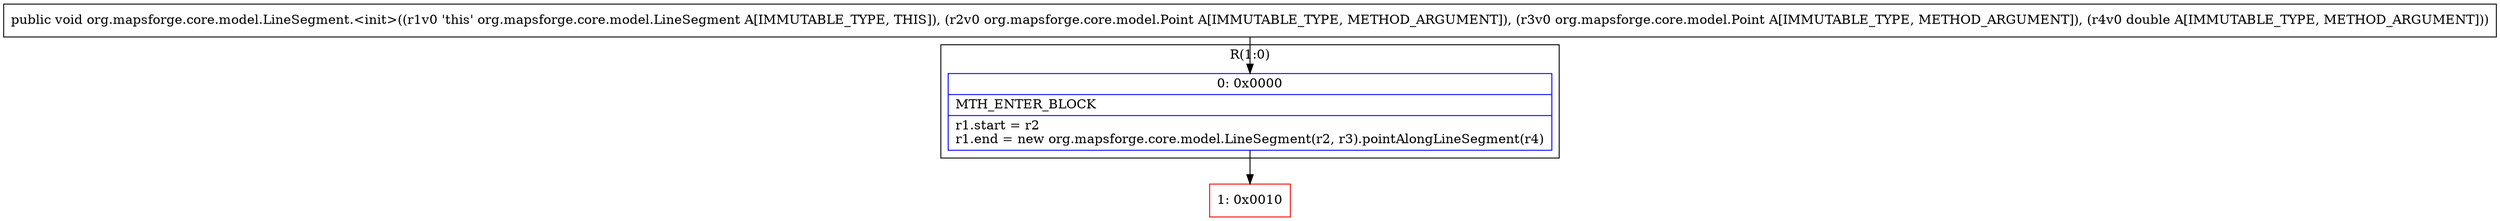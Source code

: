 digraph "CFG fororg.mapsforge.core.model.LineSegment.\<init\>(Lorg\/mapsforge\/core\/model\/Point;Lorg\/mapsforge\/core\/model\/Point;D)V" {
subgraph cluster_Region_838431895 {
label = "R(1:0)";
node [shape=record,color=blue];
Node_0 [shape=record,label="{0\:\ 0x0000|MTH_ENTER_BLOCK\l|r1.start = r2\lr1.end = new org.mapsforge.core.model.LineSegment(r2, r3).pointAlongLineSegment(r4)\l}"];
}
Node_1 [shape=record,color=red,label="{1\:\ 0x0010}"];
MethodNode[shape=record,label="{public void org.mapsforge.core.model.LineSegment.\<init\>((r1v0 'this' org.mapsforge.core.model.LineSegment A[IMMUTABLE_TYPE, THIS]), (r2v0 org.mapsforge.core.model.Point A[IMMUTABLE_TYPE, METHOD_ARGUMENT]), (r3v0 org.mapsforge.core.model.Point A[IMMUTABLE_TYPE, METHOD_ARGUMENT]), (r4v0 double A[IMMUTABLE_TYPE, METHOD_ARGUMENT])) }"];
MethodNode -> Node_0;
Node_0 -> Node_1;
}


